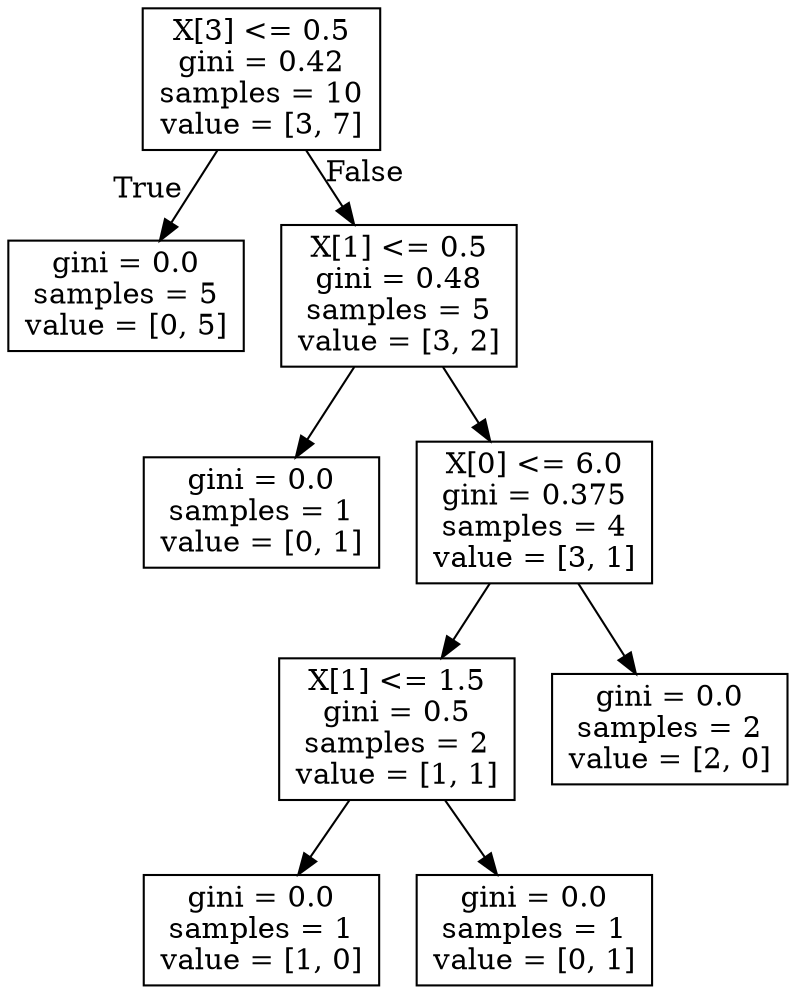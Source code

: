 digraph Tree {
node [shape=box] ;
0 [label="X[3] <= 0.5\ngini = 0.42\nsamples = 10\nvalue = [3, 7]"] ;
1 [label="gini = 0.0\nsamples = 5\nvalue = [0, 5]"] ;
0 -> 1 [labeldistance=2.5, labelangle=45, headlabel="True"] ;
2 [label="X[1] <= 0.5\ngini = 0.48\nsamples = 5\nvalue = [3, 2]"] ;
0 -> 2 [labeldistance=2.5, labelangle=-45, headlabel="False"] ;
3 [label="gini = 0.0\nsamples = 1\nvalue = [0, 1]"] ;
2 -> 3 ;
4 [label="X[0] <= 6.0\ngini = 0.375\nsamples = 4\nvalue = [3, 1]"] ;
2 -> 4 ;
5 [label="X[1] <= 1.5\ngini = 0.5\nsamples = 2\nvalue = [1, 1]"] ;
4 -> 5 ;
6 [label="gini = 0.0\nsamples = 1\nvalue = [1, 0]"] ;
5 -> 6 ;
7 [label="gini = 0.0\nsamples = 1\nvalue = [0, 1]"] ;
5 -> 7 ;
8 [label="gini = 0.0\nsamples = 2\nvalue = [2, 0]"] ;
4 -> 8 ;
}
